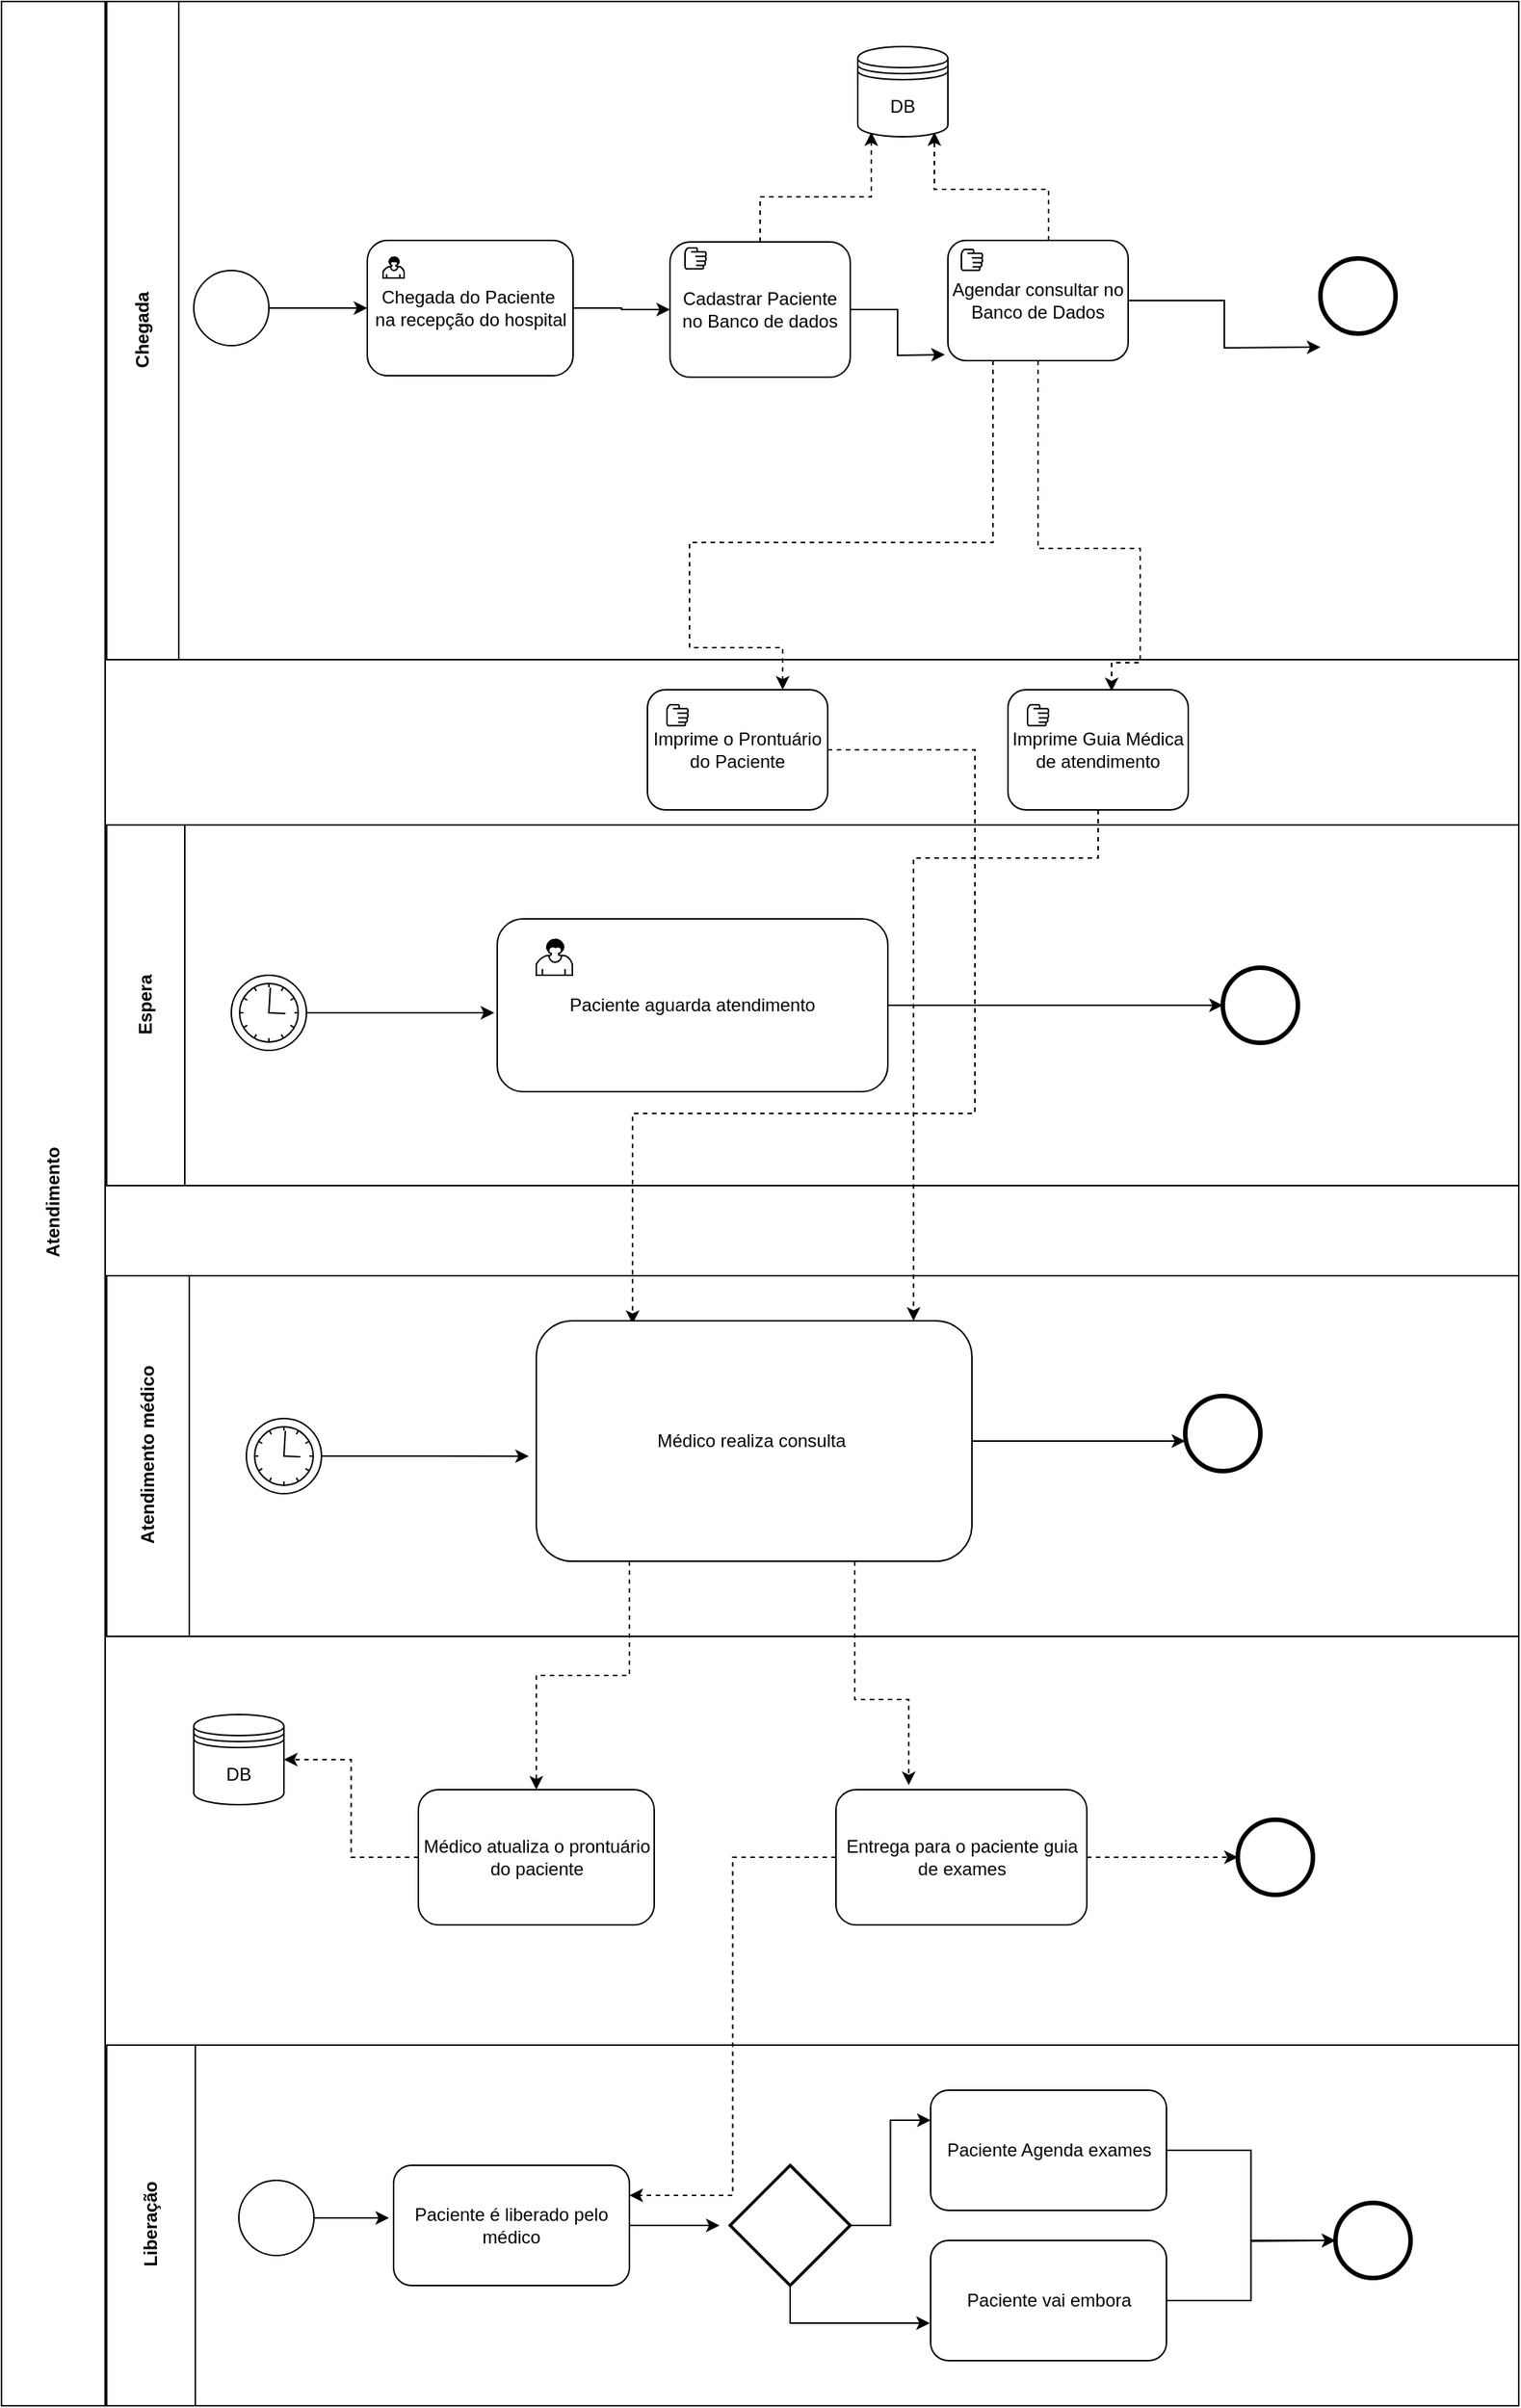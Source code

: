<mxfile version="10.6.7" type="github"><diagram id="gz5XnqZAiCqCHkC8Ofjm" name="Page-1"><mxGraphModel dx="1437" dy="807" grid="1" gridSize="10" guides="1" tooltips="1" connect="1" arrows="1" fold="1" page="1" pageScale="1" pageWidth="827" pageHeight="1169" math="0" shadow="0"><root><mxCell id="0"/><mxCell id="1" parent="0"/><mxCell id="AU-K4EmhkHiCRlcWDs_6-1" value="Atendimento" style="swimlane;html=1;horizontal=0;startSize=69;" vertex="1" parent="1"><mxGeometry x="272" y="110" width="1010" height="1600" as="geometry"/></mxCell><mxCell id="AU-K4EmhkHiCRlcWDs_6-3" value="Chegada" style="swimlane;html=1;horizontal=0;startSize=48;" vertex="1" parent="AU-K4EmhkHiCRlcWDs_6-1"><mxGeometry x="70" width="940" height="438" as="geometry"/></mxCell><mxCell id="AU-K4EmhkHiCRlcWDs_6-102" style="edgeStyle=orthogonalEdgeStyle;rounded=0;orthogonalLoop=1;jettySize=auto;html=1;entryX=0;entryY=0.5;entryDx=0;entryDy=0;" edge="1" parent="AU-K4EmhkHiCRlcWDs_6-3" source="AU-K4EmhkHiCRlcWDs_6-5" target="AU-K4EmhkHiCRlcWDs_6-37"><mxGeometry relative="1" as="geometry"/></mxCell><mxCell id="AU-K4EmhkHiCRlcWDs_6-5" value="" style="shape=mxgraph.bpmn.shape;html=1;verticalLabelPosition=bottom;labelBackgroundColor=#ffffff;verticalAlign=top;align=center;perimeter=ellipsePerimeter;outlineConnect=0;outline=standard;symbol=general;" vertex="1" parent="AU-K4EmhkHiCRlcWDs_6-3"><mxGeometry x="58" y="179" width="50" height="50" as="geometry"/></mxCell><mxCell id="AU-K4EmhkHiCRlcWDs_6-100" style="edgeStyle=orthogonalEdgeStyle;rounded=0;orthogonalLoop=1;jettySize=auto;html=1;entryX=0.15;entryY=0.95;entryDx=0;entryDy=0;entryPerimeter=0;dashed=1;" edge="1" parent="AU-K4EmhkHiCRlcWDs_6-3" source="AU-K4EmhkHiCRlcWDs_6-6" target="AU-K4EmhkHiCRlcWDs_6-96"><mxGeometry relative="1" as="geometry"><Array as="points"><mxPoint x="435" y="130"/><mxPoint x="509" y="130"/></Array></mxGeometry></mxCell><mxCell id="AU-K4EmhkHiCRlcWDs_6-6" value="Cadastrar Paciente no Banco de dados" style="shape=ext;rounded=1;html=1;whiteSpace=wrap;direction=south;" vertex="1" parent="AU-K4EmhkHiCRlcWDs_6-3"><mxGeometry x="375" y="160" width="120" height="90" as="geometry"/></mxCell><mxCell id="AU-K4EmhkHiCRlcWDs_6-8" value="" style="shape=mxgraph.bpmn.manual_task;html=1;outlineConnect=0;" vertex="1" parent="AU-K4EmhkHiCRlcWDs_6-3"><mxGeometry x="385" y="164" width="14" height="14" as="geometry"/></mxCell><mxCell id="AU-K4EmhkHiCRlcWDs_6-101" style="edgeStyle=orthogonalEdgeStyle;rounded=0;orthogonalLoop=1;jettySize=auto;html=1;entryX=0.85;entryY=0.95;entryDx=0;entryDy=0;entryPerimeter=0;dashed=1;" edge="1" parent="AU-K4EmhkHiCRlcWDs_6-3" source="AU-K4EmhkHiCRlcWDs_6-14" target="AU-K4EmhkHiCRlcWDs_6-96"><mxGeometry relative="1" as="geometry"><Array as="points"><mxPoint x="627" y="125"/><mxPoint x="551" y="125"/></Array></mxGeometry></mxCell><mxCell id="AU-K4EmhkHiCRlcWDs_6-14" value="Agendar consultar no Banco de Dados" style="shape=ext;rounded=1;html=1;whiteSpace=wrap;" vertex="1" parent="AU-K4EmhkHiCRlcWDs_6-3"><mxGeometry x="560" y="159" width="120" height="80" as="geometry"/></mxCell><mxCell id="AU-K4EmhkHiCRlcWDs_6-16" value="" style="shape=mxgraph.bpmn.manual_task;html=1;outlineConnect=0;" vertex="1" parent="AU-K4EmhkHiCRlcWDs_6-3"><mxGeometry x="569" y="165" width="14" height="14" as="geometry"/></mxCell><mxCell id="AU-K4EmhkHiCRlcWDs_6-18" value="" style="shape=mxgraph.bpmn.shape;html=1;verticalLabelPosition=bottom;labelBackgroundColor=#ffffff;verticalAlign=top;align=center;perimeter=ellipsePerimeter;outlineConnect=0;outline=end;symbol=general;" vertex="1" parent="AU-K4EmhkHiCRlcWDs_6-3"><mxGeometry x="808" y="171" width="50" height="50" as="geometry"/></mxCell><mxCell id="AU-K4EmhkHiCRlcWDs_6-104" style="edgeStyle=orthogonalEdgeStyle;rounded=0;orthogonalLoop=1;jettySize=auto;html=1;entryX=0.5;entryY=1;entryDx=0;entryDy=0;" edge="1" parent="AU-K4EmhkHiCRlcWDs_6-3" source="AU-K4EmhkHiCRlcWDs_6-37" target="AU-K4EmhkHiCRlcWDs_6-6"><mxGeometry relative="1" as="geometry"/></mxCell><mxCell id="AU-K4EmhkHiCRlcWDs_6-37" value="Chegada do Paciente&amp;nbsp; na recepção do hospital" style="shape=ext;rounded=1;html=1;whiteSpace=wrap;" vertex="1" parent="AU-K4EmhkHiCRlcWDs_6-3"><mxGeometry x="173.5" y="159" width="137" height="90" as="geometry"/></mxCell><mxCell id="AU-K4EmhkHiCRlcWDs_6-50" value="" style="shape=mxgraph.bpmn.user_task;html=1;outlineConnect=0;" vertex="1" parent="AU-K4EmhkHiCRlcWDs_6-3"><mxGeometry x="184" y="170" width="14" height="14" as="geometry"/></mxCell><mxCell id="AU-K4EmhkHiCRlcWDs_6-96" value="DB" style="shape=datastore;whiteSpace=wrap;html=1;" vertex="1" parent="AU-K4EmhkHiCRlcWDs_6-3"><mxGeometry x="500" y="30" width="60" height="60" as="geometry"/></mxCell><mxCell id="AU-K4EmhkHiCRlcWDs_6-109" style="edgeStyle=orthogonalEdgeStyle;rounded=0;orthogonalLoop=1;jettySize=auto;html=1;entryX=0.221;entryY=0.013;entryDx=0;entryDy=0;entryPerimeter=0;dashed=1;" edge="1" parent="AU-K4EmhkHiCRlcWDs_6-1" source="AU-K4EmhkHiCRlcWDs_6-20" target="AU-K4EmhkHiCRlcWDs_6-68"><mxGeometry relative="1" as="geometry"><Array as="points"><mxPoint x="648" y="498"/><mxPoint x="648" y="740"/><mxPoint x="420" y="740"/></Array></mxGeometry></mxCell><mxCell id="AU-K4EmhkHiCRlcWDs_6-20" value="Imprime o Prontuário do Paciente" style="shape=ext;rounded=1;html=1;whiteSpace=wrap;" vertex="1" parent="AU-K4EmhkHiCRlcWDs_6-1"><mxGeometry x="430" y="458" width="120" height="80" as="geometry"/></mxCell><mxCell id="AU-K4EmhkHiCRlcWDs_6-21" value="Imprime Guia Médica de atendimento" style="shape=ext;rounded=1;html=1;whiteSpace=wrap;" vertex="1" parent="AU-K4EmhkHiCRlcWDs_6-1"><mxGeometry x="670" y="458" width="120" height="80" as="geometry"/></mxCell><mxCell id="AU-K4EmhkHiCRlcWDs_6-4" value="Espera" style="swimlane;html=1;horizontal=0;startSize=52;" vertex="1" parent="AU-K4EmhkHiCRlcWDs_6-1"><mxGeometry x="70" y="548" width="940" height="240" as="geometry"/></mxCell><mxCell id="AU-K4EmhkHiCRlcWDs_6-24" value="" style="shape=mxgraph.bpmn.shape;html=1;verticalLabelPosition=bottom;labelBackgroundColor=#ffffff;verticalAlign=top;align=center;perimeter=ellipsePerimeter;outlineConnect=0;outline=standard;symbol=timer;" vertex="1" parent="AU-K4EmhkHiCRlcWDs_6-4"><mxGeometry x="83" y="100" width="50" height="50" as="geometry"/></mxCell><mxCell id="AU-K4EmhkHiCRlcWDs_6-65" style="edgeStyle=orthogonalEdgeStyle;rounded=0;orthogonalLoop=1;jettySize=auto;html=1;entryX=0;entryY=0.5;entryDx=0;entryDy=0;" edge="1" parent="AU-K4EmhkHiCRlcWDs_6-4" source="AU-K4EmhkHiCRlcWDs_6-25" target="AU-K4EmhkHiCRlcWDs_6-64"><mxGeometry relative="1" as="geometry"/></mxCell><mxCell id="AU-K4EmhkHiCRlcWDs_6-25" value="Paciente aguarda atendimento" style="shape=ext;rounded=1;html=1;whiteSpace=wrap;" vertex="1" parent="AU-K4EmhkHiCRlcWDs_6-4"><mxGeometry x="260" y="62.5" width="260" height="115" as="geometry"/></mxCell><mxCell id="AU-K4EmhkHiCRlcWDs_6-64" value="" style="shape=mxgraph.bpmn.shape;html=1;verticalLabelPosition=bottom;labelBackgroundColor=#ffffff;verticalAlign=top;align=center;perimeter=ellipsePerimeter;outlineConnect=0;outline=end;symbol=general;" vertex="1" parent="AU-K4EmhkHiCRlcWDs_6-4"><mxGeometry x="743" y="95" width="50" height="50" as="geometry"/></mxCell><mxCell id="AU-K4EmhkHiCRlcWDs_6-67" value="" style="shape=mxgraph.bpmn.user_task;html=1;outlineConnect=0;" vertex="1" parent="AU-K4EmhkHiCRlcWDs_6-4"><mxGeometry x="286" y="76" width="24" height="24" as="geometry"/></mxCell><mxCell id="AU-K4EmhkHiCRlcWDs_6-35" value="" style="shape=mxgraph.bpmn.manual_task;html=1;outlineConnect=0;" vertex="1" parent="AU-K4EmhkHiCRlcWDs_6-1"><mxGeometry x="443" y="468" width="14" height="14" as="geometry"/></mxCell><mxCell id="AU-K4EmhkHiCRlcWDs_6-36" value="" style="shape=mxgraph.bpmn.manual_task;html=1;outlineConnect=0;" vertex="1" parent="AU-K4EmhkHiCRlcWDs_6-1"><mxGeometry x="683" y="468" width="14" height="14" as="geometry"/></mxCell><mxCell id="AU-K4EmhkHiCRlcWDs_6-60" style="edgeStyle=orthogonalEdgeStyle;rounded=0;orthogonalLoop=1;jettySize=auto;html=1;exitX=0.25;exitY=1;exitDx=0;exitDy=0;entryX=0.75;entryY=0;entryDx=0;entryDy=0;dashed=1;" edge="1" parent="AU-K4EmhkHiCRlcWDs_6-1" source="AU-K4EmhkHiCRlcWDs_6-14" target="AU-K4EmhkHiCRlcWDs_6-20"><mxGeometry relative="1" as="geometry"><Array as="points"><mxPoint x="660" y="360"/><mxPoint x="458" y="360"/><mxPoint x="458" y="430"/><mxPoint x="520" y="430"/></Array></mxGeometry></mxCell><mxCell id="AU-K4EmhkHiCRlcWDs_6-66" value="Atendimento médico" style="swimlane;html=1;horizontal=0;startSize=55;" vertex="1" parent="AU-K4EmhkHiCRlcWDs_6-1"><mxGeometry x="70" y="848" width="940" height="240" as="geometry"/></mxCell><mxCell id="AU-K4EmhkHiCRlcWDs_6-68" value="Médico realiza consulta&amp;nbsp;" style="shape=ext;rounded=1;html=1;whiteSpace=wrap;" vertex="1" parent="AU-K4EmhkHiCRlcWDs_6-66"><mxGeometry x="286" y="30" width="290" height="160" as="geometry"/></mxCell><mxCell id="AU-K4EmhkHiCRlcWDs_6-72" style="edgeStyle=orthogonalEdgeStyle;rounded=0;orthogonalLoop=1;jettySize=auto;html=1;entryX=-0.017;entryY=0.563;entryDx=0;entryDy=0;entryPerimeter=0;" edge="1" parent="AU-K4EmhkHiCRlcWDs_6-66" source="AU-K4EmhkHiCRlcWDs_6-71" target="AU-K4EmhkHiCRlcWDs_6-68"><mxGeometry relative="1" as="geometry"/></mxCell><mxCell id="AU-K4EmhkHiCRlcWDs_6-71" value="" style="shape=mxgraph.bpmn.shape;html=1;verticalLabelPosition=bottom;labelBackgroundColor=#ffffff;verticalAlign=top;align=center;perimeter=ellipsePerimeter;outlineConnect=0;outline=standard;symbol=timer;" vertex="1" parent="AU-K4EmhkHiCRlcWDs_6-66"><mxGeometry x="93" y="95" width="50" height="50" as="geometry"/></mxCell><mxCell id="AU-K4EmhkHiCRlcWDs_6-81" value="" style="shape=mxgraph.bpmn.shape;html=1;verticalLabelPosition=bottom;labelBackgroundColor=#ffffff;verticalAlign=top;align=center;perimeter=ellipsePerimeter;outlineConnect=0;outline=end;symbol=general;" vertex="1" parent="AU-K4EmhkHiCRlcWDs_6-66"><mxGeometry x="718" y="80" width="50" height="50" as="geometry"/></mxCell><mxCell id="AU-K4EmhkHiCRlcWDs_6-115" style="edgeStyle=orthogonalEdgeStyle;rounded=0;orthogonalLoop=1;jettySize=auto;html=1;entryX=1;entryY=0.5;entryDx=0;entryDy=0;dashed=1;" edge="1" parent="AU-K4EmhkHiCRlcWDs_6-1" source="AU-K4EmhkHiCRlcWDs_6-87" target="AU-K4EmhkHiCRlcWDs_6-114"><mxGeometry relative="1" as="geometry"/></mxCell><mxCell id="AU-K4EmhkHiCRlcWDs_6-87" value="Médico atualiza o prontuário do paciente" style="shape=ext;rounded=1;html=1;whiteSpace=wrap;" vertex="1" parent="AU-K4EmhkHiCRlcWDs_6-1"><mxGeometry x="277.5" y="1190" width="157" height="90" as="geometry"/></mxCell><mxCell id="AU-K4EmhkHiCRlcWDs_6-119" style="edgeStyle=orthogonalEdgeStyle;rounded=0;orthogonalLoop=1;jettySize=auto;html=1;entryX=0;entryY=0.5;entryDx=0;entryDy=0;dashed=1;" edge="1" parent="AU-K4EmhkHiCRlcWDs_6-1" source="AU-K4EmhkHiCRlcWDs_6-88" target="AU-K4EmhkHiCRlcWDs_6-118"><mxGeometry relative="1" as="geometry"/></mxCell><mxCell id="AU-K4EmhkHiCRlcWDs_6-133" style="edgeStyle=orthogonalEdgeStyle;rounded=0;orthogonalLoop=1;jettySize=auto;html=1;entryX=1;entryY=0.25;entryDx=0;entryDy=0;dashed=1;" edge="1" parent="AU-K4EmhkHiCRlcWDs_6-1" source="AU-K4EmhkHiCRlcWDs_6-88" target="AU-K4EmhkHiCRlcWDs_6-124"><mxGeometry relative="1" as="geometry"/></mxCell><mxCell id="AU-K4EmhkHiCRlcWDs_6-88" value="Entrega para o paciente guia de exames" style="shape=ext;rounded=1;html=1;whiteSpace=wrap;" vertex="1" parent="AU-K4EmhkHiCRlcWDs_6-1"><mxGeometry x="555.5" y="1190" width="167" height="90" as="geometry"/></mxCell><mxCell id="AU-K4EmhkHiCRlcWDs_6-106" style="edgeStyle=orthogonalEdgeStyle;rounded=0;orthogonalLoop=1;jettySize=auto;html=1;entryX=0.575;entryY=0.013;entryDx=0;entryDy=0;entryPerimeter=0;dashed=1;" edge="1" parent="AU-K4EmhkHiCRlcWDs_6-1" source="AU-K4EmhkHiCRlcWDs_6-14" target="AU-K4EmhkHiCRlcWDs_6-21"><mxGeometry relative="1" as="geometry"><Array as="points"><mxPoint x="690" y="364"/><mxPoint x="758" y="364"/><mxPoint x="758" y="440"/><mxPoint x="739" y="440"/></Array></mxGeometry></mxCell><mxCell id="AU-K4EmhkHiCRlcWDs_6-86" style="edgeStyle=orthogonalEdgeStyle;rounded=0;orthogonalLoop=1;jettySize=auto;html=1;dashed=1;entryX=0.866;entryY=0;entryDx=0;entryDy=0;entryPerimeter=0;" edge="1" parent="AU-K4EmhkHiCRlcWDs_6-1" source="AU-K4EmhkHiCRlcWDs_6-21" target="AU-K4EmhkHiCRlcWDs_6-68"><mxGeometry relative="1" as="geometry"><mxPoint x="698" y="840" as="targetPoint"/><Array as="points"><mxPoint x="730" y="570"/><mxPoint x="607" y="570"/></Array></mxGeometry></mxCell><mxCell id="AU-K4EmhkHiCRlcWDs_6-111" style="edgeStyle=orthogonalEdgeStyle;rounded=0;orthogonalLoop=1;jettySize=auto;html=1;entryX=0.5;entryY=0;entryDx=0;entryDy=0;dashed=1;" edge="1" parent="AU-K4EmhkHiCRlcWDs_6-1" source="AU-K4EmhkHiCRlcWDs_6-68" target="AU-K4EmhkHiCRlcWDs_6-87"><mxGeometry relative="1" as="geometry"><Array as="points"><mxPoint x="418" y="1114"/><mxPoint x="356" y="1114"/></Array></mxGeometry></mxCell><mxCell id="AU-K4EmhkHiCRlcWDs_6-112" style="edgeStyle=orthogonalEdgeStyle;rounded=0;orthogonalLoop=1;jettySize=auto;html=1;entryX=0.29;entryY=-0.033;entryDx=0;entryDy=0;entryPerimeter=0;dashed=1;" edge="1" parent="AU-K4EmhkHiCRlcWDs_6-1" source="AU-K4EmhkHiCRlcWDs_6-68" target="AU-K4EmhkHiCRlcWDs_6-88"><mxGeometry relative="1" as="geometry"><Array as="points"><mxPoint x="568" y="1130"/><mxPoint x="604" y="1130"/></Array></mxGeometry></mxCell><mxCell id="AU-K4EmhkHiCRlcWDs_6-113" value="Liberação" style="swimlane;html=1;horizontal=0;startSize=59;" vertex="1" parent="AU-K4EmhkHiCRlcWDs_6-1"><mxGeometry x="70" y="1360" width="940" height="240" as="geometry"/></mxCell><mxCell id="AU-K4EmhkHiCRlcWDs_6-131" style="edgeStyle=orthogonalEdgeStyle;rounded=0;orthogonalLoop=1;jettySize=auto;html=1;entryX=0;entryY=0.5;entryDx=0;entryDy=0;" edge="1" parent="AU-K4EmhkHiCRlcWDs_6-113" source="AU-K4EmhkHiCRlcWDs_6-117" target="AU-K4EmhkHiCRlcWDs_6-130"><mxGeometry relative="1" as="geometry"/></mxCell><mxCell id="AU-K4EmhkHiCRlcWDs_6-117" value="Paciente Agenda exames" style="shape=ext;rounded=1;html=1;whiteSpace=wrap;" vertex="1" parent="AU-K4EmhkHiCRlcWDs_6-113"><mxGeometry x="548.5" y="30" width="157" height="80" as="geometry"/></mxCell><mxCell id="AU-K4EmhkHiCRlcWDs_6-121" value="" style="shape=mxgraph.bpmn.shape;html=1;verticalLabelPosition=bottom;labelBackgroundColor=#ffffff;verticalAlign=top;align=center;perimeter=ellipsePerimeter;outlineConnect=0;outline=standard;symbol=general;" vertex="1" parent="AU-K4EmhkHiCRlcWDs_6-113"><mxGeometry x="88" y="90" width="50" height="50" as="geometry"/></mxCell><mxCell id="AU-K4EmhkHiCRlcWDs_6-116" value="" style="strokeWidth=2;html=1;shape=mxgraph.flowchart.decision;whiteSpace=wrap;" vertex="1" parent="AU-K4EmhkHiCRlcWDs_6-113"><mxGeometry x="415" y="80" width="80" height="80" as="geometry"/></mxCell><mxCell id="AU-K4EmhkHiCRlcWDs_6-124" value="Paciente é liberado pelo médico" style="shape=ext;rounded=1;html=1;whiteSpace=wrap;" vertex="1" parent="AU-K4EmhkHiCRlcWDs_6-113"><mxGeometry x="191" y="80" width="157" height="80" as="geometry"/></mxCell><mxCell id="AU-K4EmhkHiCRlcWDs_6-127" value="Paciente vai embora" style="shape=ext;rounded=1;html=1;whiteSpace=wrap;" vertex="1" parent="AU-K4EmhkHiCRlcWDs_6-113"><mxGeometry x="548.5" y="130" width="157" height="80" as="geometry"/></mxCell><mxCell id="AU-K4EmhkHiCRlcWDs_6-129" style="edgeStyle=orthogonalEdgeStyle;rounded=0;orthogonalLoop=1;jettySize=auto;html=1;entryX=0;entryY=0.25;entryDx=0;entryDy=0;" edge="1" parent="AU-K4EmhkHiCRlcWDs_6-113" source="AU-K4EmhkHiCRlcWDs_6-116" target="AU-K4EmhkHiCRlcWDs_6-117"><mxGeometry relative="1" as="geometry"><mxPoint x="448" y="20" as="targetPoint"/></mxGeometry></mxCell><mxCell id="AU-K4EmhkHiCRlcWDs_6-130" value="" style="shape=mxgraph.bpmn.shape;html=1;verticalLabelPosition=bottom;labelBackgroundColor=#ffffff;verticalAlign=top;align=center;perimeter=ellipsePerimeter;outlineConnect=0;outline=end;symbol=general;" vertex="1" parent="AU-K4EmhkHiCRlcWDs_6-113"><mxGeometry x="818" y="105" width="50" height="50" as="geometry"/></mxCell><mxCell id="AU-K4EmhkHiCRlcWDs_6-114" value="DB" style="shape=datastore;whiteSpace=wrap;html=1;" vertex="1" parent="AU-K4EmhkHiCRlcWDs_6-1"><mxGeometry x="128" y="1140" width="60" height="60" as="geometry"/></mxCell><mxCell id="AU-K4EmhkHiCRlcWDs_6-118" value="" style="shape=mxgraph.bpmn.shape;html=1;verticalLabelPosition=bottom;labelBackgroundColor=#ffffff;verticalAlign=top;align=center;perimeter=ellipsePerimeter;outlineConnect=0;outline=end;symbol=general;" vertex="1" parent="AU-K4EmhkHiCRlcWDs_6-1"><mxGeometry x="823" y="1210" width="50" height="50" as="geometry"/></mxCell><mxCell id="AU-K4EmhkHiCRlcWDs_6-105" style="edgeStyle=orthogonalEdgeStyle;rounded=0;orthogonalLoop=1;jettySize=auto;html=1;" edge="1" parent="1" source="AU-K4EmhkHiCRlcWDs_6-6"><mxGeometry relative="1" as="geometry"><mxPoint x="900" y="345" as="targetPoint"/></mxGeometry></mxCell><mxCell id="AU-K4EmhkHiCRlcWDs_6-107" style="edgeStyle=orthogonalEdgeStyle;rounded=0;orthogonalLoop=1;jettySize=auto;html=1;" edge="1" parent="1" source="AU-K4EmhkHiCRlcWDs_6-14"><mxGeometry relative="1" as="geometry"><mxPoint x="1150" y="340" as="targetPoint"/></mxGeometry></mxCell><mxCell id="AU-K4EmhkHiCRlcWDs_6-108" style="edgeStyle=orthogonalEdgeStyle;rounded=0;orthogonalLoop=1;jettySize=auto;html=1;" edge="1" parent="1" source="AU-K4EmhkHiCRlcWDs_6-24"><mxGeometry relative="1" as="geometry"><mxPoint x="600" y="783" as="targetPoint"/></mxGeometry></mxCell><mxCell id="AU-K4EmhkHiCRlcWDs_6-110" style="edgeStyle=orthogonalEdgeStyle;rounded=0;orthogonalLoop=1;jettySize=auto;html=1;" edge="1" parent="1" source="AU-K4EmhkHiCRlcWDs_6-68"><mxGeometry relative="1" as="geometry"><mxPoint x="1060" y="1068" as="targetPoint"/></mxGeometry></mxCell><mxCell id="AU-K4EmhkHiCRlcWDs_6-122" style="edgeStyle=orthogonalEdgeStyle;rounded=0;orthogonalLoop=1;jettySize=auto;html=1;" edge="1" parent="1" source="AU-K4EmhkHiCRlcWDs_6-121"><mxGeometry relative="1" as="geometry"><mxPoint x="530" y="1585" as="targetPoint"/></mxGeometry></mxCell><mxCell id="AU-K4EmhkHiCRlcWDs_6-126" style="edgeStyle=orthogonalEdgeStyle;rounded=0;orthogonalLoop=1;jettySize=auto;html=1;" edge="1" parent="1" source="AU-K4EmhkHiCRlcWDs_6-124"><mxGeometry relative="1" as="geometry"><mxPoint x="750" y="1590" as="targetPoint"/></mxGeometry></mxCell><mxCell id="AU-K4EmhkHiCRlcWDs_6-128" style="edgeStyle=orthogonalEdgeStyle;rounded=0;orthogonalLoop=1;jettySize=auto;html=1;" edge="1" parent="1" source="AU-K4EmhkHiCRlcWDs_6-116"><mxGeometry relative="1" as="geometry"><mxPoint x="890" y="1655" as="targetPoint"/><Array as="points"><mxPoint x="797" y="1655"/><mxPoint x="830" y="1655"/></Array></mxGeometry></mxCell><mxCell id="AU-K4EmhkHiCRlcWDs_6-132" style="edgeStyle=orthogonalEdgeStyle;rounded=0;orthogonalLoop=1;jettySize=auto;html=1;" edge="1" parent="1" source="AU-K4EmhkHiCRlcWDs_6-127"><mxGeometry relative="1" as="geometry"><mxPoint x="1160" y="1600" as="targetPoint"/></mxGeometry></mxCell></root></mxGraphModel></diagram></mxfile>
